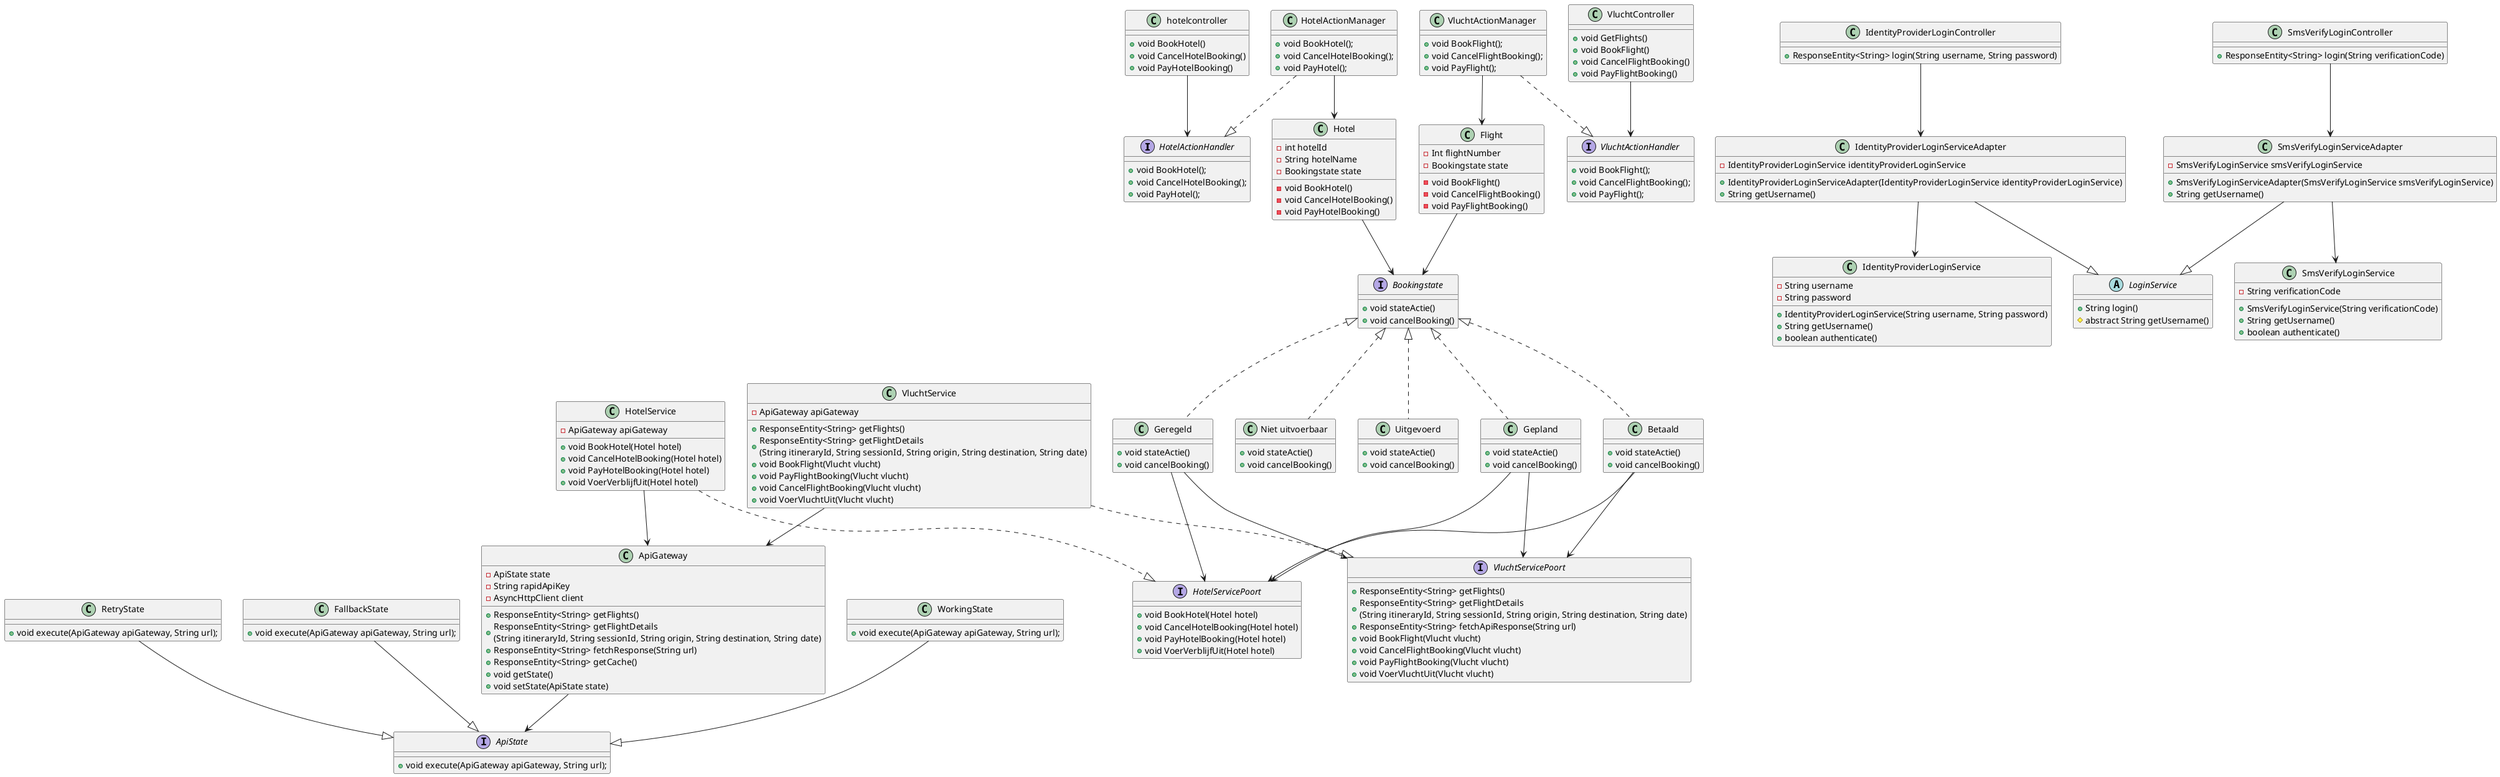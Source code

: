 @startuml

'interfaces
interface "HotelActionHandler"{
+ void BookHotel();
+ void CancelHotelBooking();
+ void PayHotel();
}
interface "VluchtActionHandler"{
+ void BookFlight();
+ void CancelFlightBooking();
+ void PayFlight();
}
interface "VluchtServicePoort"{
+ ResponseEntity<String> getFlights()
+ ResponseEntity<String> getFlightDetails\n(String itineraryId, String sessionId, String origin, String destination, String date)
+ ResponseEntity<String> fetchApiResponse(String url)
+ void BookFlight(Vlucht vlucht)
+ void CancelFlightBooking(Vlucht vlucht)
+ void PayFlightBooking(Vlucht vlucht)
+ void VoerVluchtUit(Vlucht vlucht)
}
interface "HotelServicePoort"{
+ void BookHotel(Hotel hotel)
+ void CancelHotelBooking(Hotel hotel)
+ void PayHotelBooking(Hotel hotel)
+ void VoerVerblijfUit(Hotel hotel)
}
interface "Bookingstate" {
+ void stateActie()
+ void cancelBooking()
}
interface ApiState {
+ void execute(ApiGateway apiGateway, String url);
}
'classes
class "hotelcontroller" {
+ void BookHotel()
+ void CancelHotelBooking()
+ void PayHotelBooking()
}
class "HotelService"{
- ApiGateway apiGateway
+ void BookHotel(Hotel hotel)
+ void CancelHotelBooking(Hotel hotel)
+ void PayHotelBooking(Hotel hotel)
+ void VoerVerblijfUit(Hotel hotel)
}
class "VluchtController"{
+ void GetFlights()
+ void BookFlight()
+ void CancelFlightBooking()
+ void PayFlightBooking()
}
class "VluchtService"{
- ApiGateway apiGateway
+ ResponseEntity<String> getFlights()
+ ResponseEntity<String> getFlightDetails\n(String itineraryId, String sessionId, String origin, String destination, String date)
+ void BookFlight(Vlucht vlucht)
+ void PayFlightBooking(Vlucht vlucht)
+ void CancelFlightBooking(Vlucht vlucht)
+ void VoerVluchtUit(Vlucht vlucht)
}
class WorkingState {
    + void execute(ApiGateway apiGateway, String url);
}
class RetryState {
    + void execute(ApiGateway apiGateway, String url);
}

class FallbackState {
    + void execute(ApiGateway apiGateway, String url);
}
class ApiGateway{
    - ApiState state
    - String rapidApiKey
    - AsyncHttpClient client
    + ResponseEntity<String> getFlights()
    + ResponseEntity<String> getFlightDetails\n(String itineraryId, String sessionId, String origin, String destination, String date)
    + ResponseEntity<String> fetchResponse(String url)
    + ResponseEntity<String> getCache()
    + void getState()
    + void setState(ApiState state)
}

class "HotelActionManager"{
+ void BookHotel();
+ void CancelHotelBooking();
+ void PayHotel();
}
class "VluchtActionManager"{
+ void BookFlight();
+ void CancelFlightBooking();
+ void PayFlight();
}
class "Gepland" {
+ void stateActie()
+ void cancelBooking()
}
class "Geregeld" {
+ void stateActie()
+ void cancelBooking()
}
class "Betaald" {
+ void stateActie()
+ void cancelBooking()
}
class "Niet uitvoerbaar" {
+ void stateActie()
+ void cancelBooking()
}
class "Uitgevoerd" {
+ void stateActie()
+ void cancelBooking()
}
class "Hotel" {
- int hotelId
- String hotelName
- Bookingstate state
- void BookHotel()
- void CancelHotelBooking()
- void PayHotelBooking()
}
class "Flight" {
- Int flightNumber
- Bookingstate state
- void BookFlight()
- void CancelFlightBooking()
- void PayFlightBooking()
}

class IdentityProviderLoginController {
    +ResponseEntity<String> login(String username, String password)
}

class SmsVerifyLoginController {
    +ResponseEntity<String> login(String verificationCode)
}

abstract class LoginService {
    +String login()
    #abstract String getUsername()
}

class IdentityProviderLoginService {
    -String username
    -String password
    +IdentityProviderLoginService(String username, String password)
    +String getUsername()
    +boolean authenticate()
}

class IdentityProviderLoginServiceAdapter {
    -IdentityProviderLoginService identityProviderLoginService
    +IdentityProviderLoginServiceAdapter(IdentityProviderLoginService identityProviderLoginService)
    +String getUsername()
}

class SmsVerifyLoginService {
    -String verificationCode
    +SmsVerifyLoginService(String verificationCode)
    +String getUsername()
    +boolean authenticate()
}

class SmsVerifyLoginServiceAdapter {
    -SmsVerifyLoginService smsVerifyLoginService
    +SmsVerifyLoginServiceAdapter(SmsVerifyLoginService smsVerifyLoginService)
    +String getUsername()
}

'relaties
"hotelcontroller" --> "HotelActionHandler"
"HotelService" 	..|> "HotelServicePoort"
"VluchtController" --> "VluchtActionHandler"
"VluchtService" ..|> "VluchtServicePoort"
"VluchtService" --> "ApiGateway"
"HotelService" --> "ApiGateway"
"HotelActionManager" ..|> "HotelActionHandler"
"VluchtActionManager" ..|> "VluchtActionHandler"
"Gepland" --> "HotelServicePoort"
"Gepland" --> "VluchtServicePoort"
"Geregeld" --> "HotelServicePoort"
"Geregeld" --> "VluchtServicePoort"
"Betaald" --> "HotelServicePoort"
"Betaald" --> "VluchtServicePoort"
"Flight" --> "Bookingstate"
"Hotel" --> "Bookingstate"
"Bookingstate" <|.. "Gepland"
"Bookingstate" <|.. "Geregeld"
"Bookingstate" <|.. "Betaald"
"Bookingstate" <|.. "Niet uitvoerbaar"
"Bookingstate" <|.. "Uitgevoerd"
"VluchtActionManager" --> "Flight"
"HotelActionManager" --> "Hotel"
"ApiGateway" --> "ApiState"
"WorkingState" --|> "ApiState"
"RetryState" --|> "ApiState"
"FallbackState" --|> "ApiState"
IdentityProviderLoginController --> IdentityProviderLoginServiceAdapter
IdentityProviderLoginServiceAdapter --|> LoginService
IdentityProviderLoginServiceAdapter --> IdentityProviderLoginService
SmsVerifyLoginController --> SmsVerifyLoginServiceAdapter
SmsVerifyLoginServiceAdapter --|> LoginService
SmsVerifyLoginServiceAdapter --> SmsVerifyLoginService

@enduml

